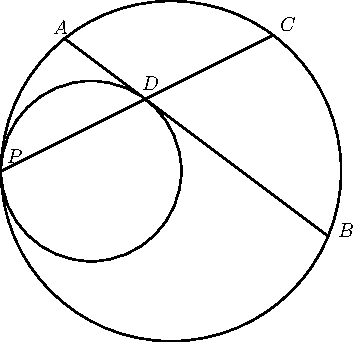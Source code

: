  /* Geogebra to Asymptote conversion, documentation at artofproblemsolving.com/Wiki go to User:Azjps/geogebra */
import graph; size(6.cm); 
real labelscalefactor = 0.5; /* changes label-to-point distance */
pen dps = linewidth(0.7) + fontsize(10); defaultpen(dps); /* default pen style */ 
pen dotstyle = black; /* point style */ 
real xmin = -3., xmax = 3., ymin = -3., ymax = 3.;  /* image dimensions */

 /* draw figures */
draw(circle((0.,0.), 2.5), linewidth(0.8)); 
draw(circle((-1.174803306942062,0.), 1.325196693057938), linewidth(0.8)); 
draw((-1.565161185056411,1.9494282404830425)--(2.3095268482231313,-0.9571236792267396), linewidth(0.8)); 
draw((-2.5,0.)--(1.500177014761112,1.9998672266884214), linewidth(0.8)); 
 /* dots and labels */
dot((-2.5,0.),linewidth(1.pt) + dotstyle); 
label("$P$", (-2.4479297968905995,0.08998418273497258), NE * labelscalefactor); 
dot((-0.3795914593568799,1.060086974144978),linewidth(1.pt) + dotstyle); 
label("$D$", (-0.45866965634600965,1.1562276180668727), NE * labelscalefactor); 
dot((-1.565161185056411,1.9494282404830425),linewidth(1.pt) + dotstyle); 
label("$A$", (-1.7636243085432606,1.9837598365334221), NE * labelscalefactor); 
dot((2.3095268482231313,-0.9571236792267396),linewidth(1.pt) + dotstyle); 
label("$B$", (2.4217790271625566,-1.0080874148456411), NE * labelscalefactor); 
dot((1.500177014761112,1.9998672266884214),linewidth(1.pt) + dotstyle); 
label("$C$", (1.5624186464472938,2.0315020799064922), NE * labelscalefactor); 
clip((xmin,ymin)--(xmin,ymax)--(xmax,ymax)--(xmax,ymin)--cycle); 
 /* end of picture */